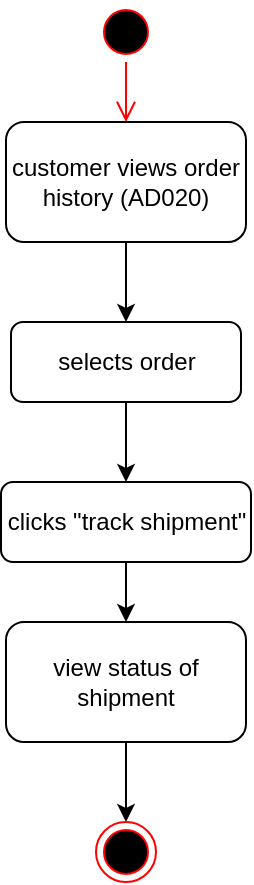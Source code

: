 <mxfile version="21.3.6" type="google">
  <diagram name="Page-1" id="iXw5dZIkFHEcRNifa9wC">
    <mxGraphModel grid="1" page="1" gridSize="10" guides="1" tooltips="1" connect="1" arrows="1" fold="1" pageScale="1" pageWidth="850" pageHeight="1100" math="0" shadow="0">
      <root>
        <mxCell id="0" />
        <mxCell id="1" parent="0" />
        <mxCell id="0uYZNclnkyDpTEmYSioa-1" value="" style="ellipse;html=1;shape=startState;fillColor=#000000;strokeColor=#ff0000;" vertex="1" parent="1">
          <mxGeometry x="60" y="10" width="30" height="30" as="geometry" />
        </mxCell>
        <mxCell id="0uYZNclnkyDpTEmYSioa-2" value="" style="edgeStyle=orthogonalEdgeStyle;html=1;verticalAlign=bottom;endArrow=open;endSize=8;strokeColor=#ff0000;rounded=0;entryX=0.5;entryY=0;entryDx=0;entryDy=0;" edge="1" parent="1" source="0uYZNclnkyDpTEmYSioa-1" target="0uYZNclnkyDpTEmYSioa-3">
          <mxGeometry relative="1" as="geometry">
            <mxPoint x="75" y="80" as="targetPoint" />
          </mxGeometry>
        </mxCell>
        <mxCell id="0uYZNclnkyDpTEmYSioa-5" style="edgeStyle=orthogonalEdgeStyle;rounded=0;orthogonalLoop=1;jettySize=auto;html=1;exitX=0.5;exitY=1;exitDx=0;exitDy=0;" edge="1" parent="1" source="0uYZNclnkyDpTEmYSioa-3" target="0uYZNclnkyDpTEmYSioa-6">
          <mxGeometry relative="1" as="geometry">
            <mxPoint x="75" y="180" as="targetPoint" />
          </mxGeometry>
        </mxCell>
        <mxCell id="0uYZNclnkyDpTEmYSioa-3" value="customer views order history (AD020)" style="rounded=1;whiteSpace=wrap;html=1;" vertex="1" parent="1">
          <mxGeometry x="15" y="70" width="120" height="60" as="geometry" />
        </mxCell>
        <mxCell id="0uYZNclnkyDpTEmYSioa-8" style="edgeStyle=orthogonalEdgeStyle;rounded=0;orthogonalLoop=1;jettySize=auto;html=1;exitX=0.5;exitY=1;exitDx=0;exitDy=0;" edge="1" parent="1" source="0uYZNclnkyDpTEmYSioa-6" target="0uYZNclnkyDpTEmYSioa-7">
          <mxGeometry relative="1" as="geometry" />
        </mxCell>
        <mxCell id="0uYZNclnkyDpTEmYSioa-6" value="selects order" style="rounded=1;whiteSpace=wrap;html=1;" vertex="1" parent="1">
          <mxGeometry x="17.5" y="170" width="115" height="40" as="geometry" />
        </mxCell>
        <mxCell id="0uYZNclnkyDpTEmYSioa-10" style="edgeStyle=orthogonalEdgeStyle;rounded=0;orthogonalLoop=1;jettySize=auto;html=1;exitX=0.5;exitY=1;exitDx=0;exitDy=0;" edge="1" parent="1" source="0uYZNclnkyDpTEmYSioa-7" target="0uYZNclnkyDpTEmYSioa-9">
          <mxGeometry relative="1" as="geometry" />
        </mxCell>
        <mxCell id="0uYZNclnkyDpTEmYSioa-7" value="clicks &quot;track shipment&quot;" style="rounded=1;whiteSpace=wrap;html=1;" vertex="1" parent="1">
          <mxGeometry x="12.5" y="250" width="125" height="40" as="geometry" />
        </mxCell>
        <mxCell id="0uYZNclnkyDpTEmYSioa-12" style="edgeStyle=orthogonalEdgeStyle;rounded=0;orthogonalLoop=1;jettySize=auto;html=1;exitX=0.5;exitY=1;exitDx=0;exitDy=0;" edge="1" parent="1" source="0uYZNclnkyDpTEmYSioa-9" target="0uYZNclnkyDpTEmYSioa-11">
          <mxGeometry relative="1" as="geometry" />
        </mxCell>
        <mxCell id="0uYZNclnkyDpTEmYSioa-9" value="view status of shipment" style="rounded=1;whiteSpace=wrap;html=1;" vertex="1" parent="1">
          <mxGeometry x="15" y="320" width="120" height="60" as="geometry" />
        </mxCell>
        <mxCell id="0uYZNclnkyDpTEmYSioa-11" value="" style="ellipse;html=1;shape=endState;fillColor=#000000;strokeColor=#ff0000;" vertex="1" parent="1">
          <mxGeometry x="60" y="420" width="30" height="30" as="geometry" />
        </mxCell>
      </root>
    </mxGraphModel>
  </diagram>
</mxfile>
